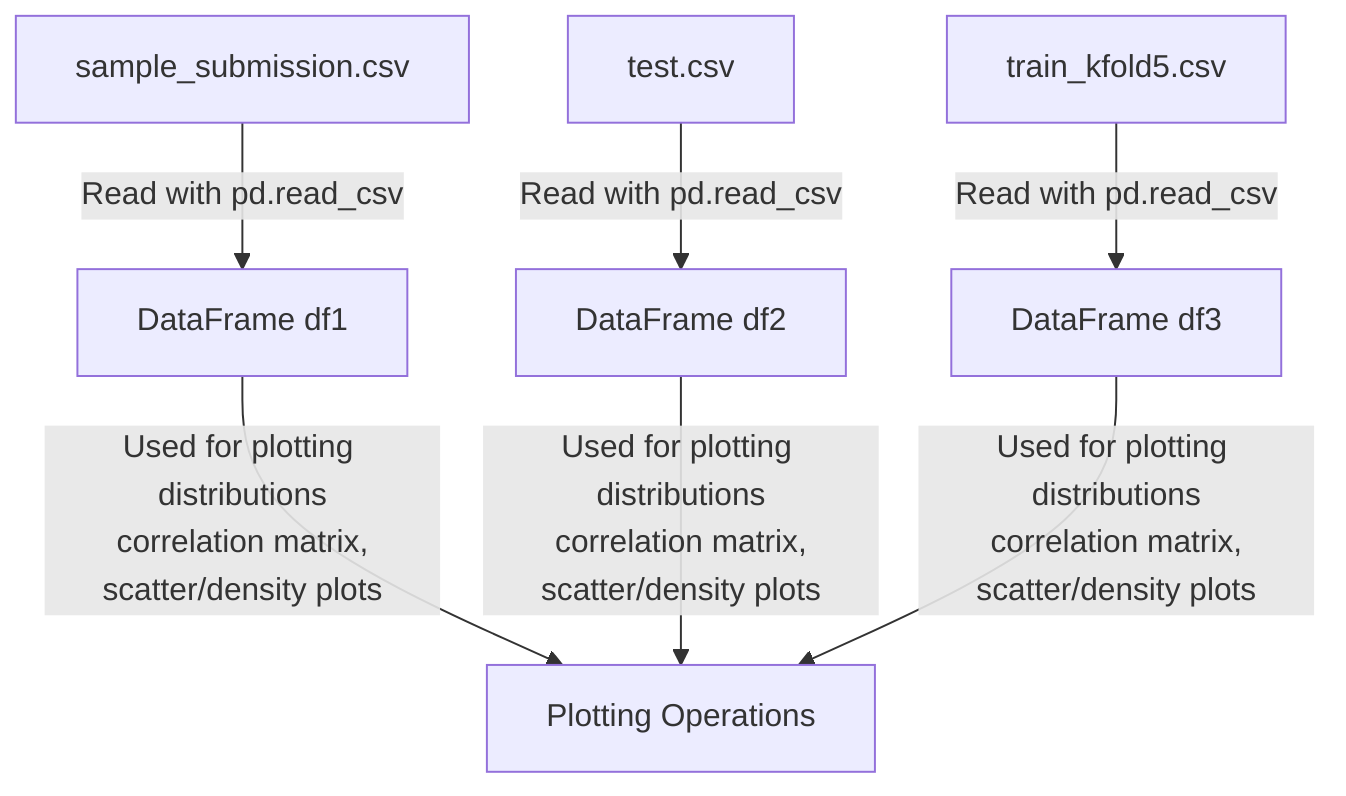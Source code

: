 %% This Mermaid diagram visualizes the data flow and processing as detailed in the Jupyter Notebook.

flowchart TD
    %% Data Sources
    A["sample_submission.csv"]
    B["test.csv"]
    C["train_kfold5.csv"]

    %% DataFrames Creation
    D["DataFrame df1"]
    E["DataFrame df2"]
    F["DataFrame df3"]
    
    %% Create DataFrames by reading CSV files
    A --> |"Read with pd.read_csv"| D
    B --> |"Read with pd.read_csv"| E
    C --> |"Read with pd.read_csv"| F

    %% DataFrames Usage
    D --> |"Used for plotting distributions\n correlation matrix, scatter/density plots"| G["Plotting Operations"]
    E --> |"Used for plotting distributions\n correlation matrix, scatter/density plots"| G
    F --> |"Used for plotting distributions\n correlation matrix, scatter/density plots"| G

    %% Note: Add ML Model Nodes here if models were being used
    
    %% No ML models are utilized in the code as per the analysis